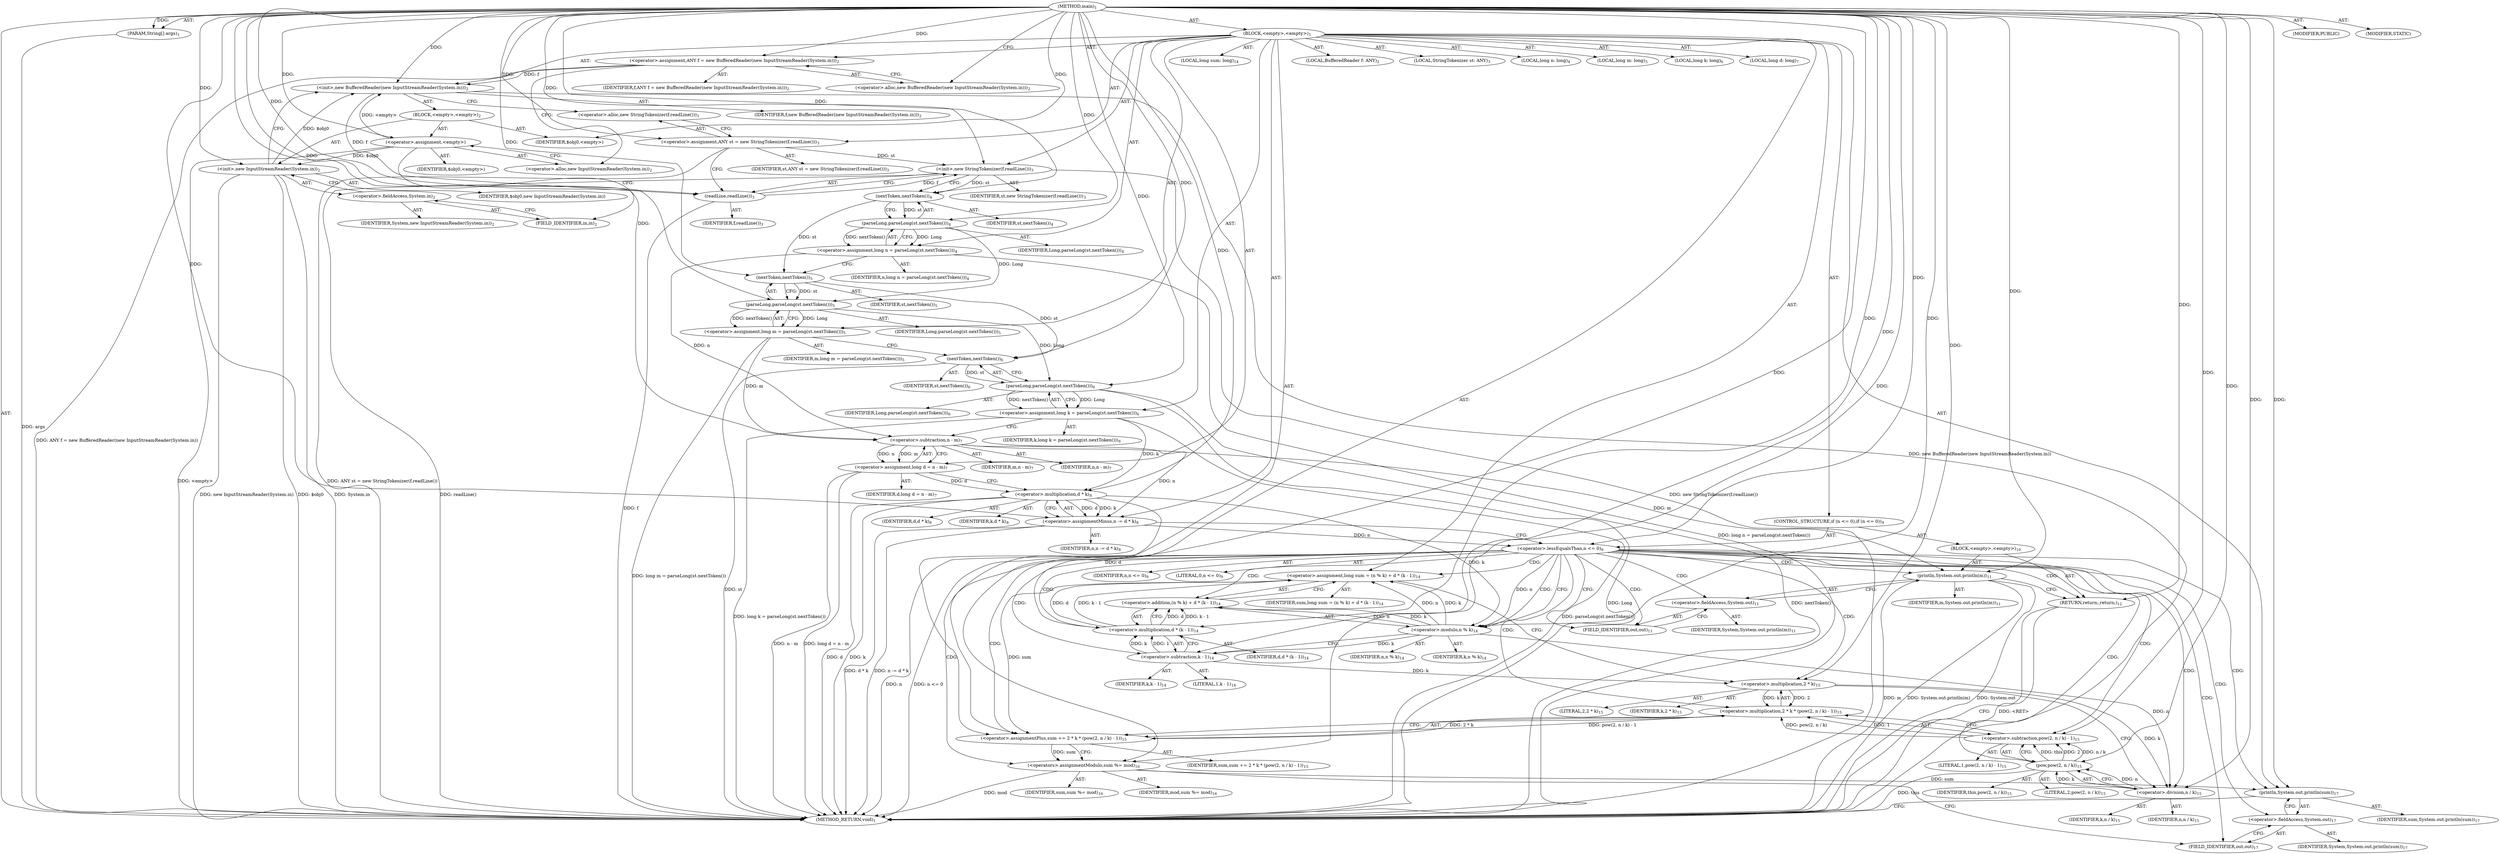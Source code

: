 digraph "main" {  
"21" [label = <(METHOD,main)<SUB>1</SUB>> ]
"22" [label = <(PARAM,String[] args)<SUB>1</SUB>> ]
"23" [label = <(BLOCK,&lt;empty&gt;,&lt;empty&gt;)<SUB>1</SUB>> ]
"4" [label = <(LOCAL,BufferedReader f: ANY)<SUB>2</SUB>> ]
"24" [label = <(&lt;operator&gt;.assignment,ANY f = new BufferedReader(new InputStreamReader(System.in)))<SUB>2</SUB>> ]
"25" [label = <(IDENTIFIER,f,ANY f = new BufferedReader(new InputStreamReader(System.in)))<SUB>2</SUB>> ]
"26" [label = <(&lt;operator&gt;.alloc,new BufferedReader(new InputStreamReader(System.in)))<SUB>2</SUB>> ]
"27" [label = <(&lt;init&gt;,new BufferedReader(new InputStreamReader(System.in)))<SUB>2</SUB>> ]
"3" [label = <(IDENTIFIER,f,new BufferedReader(new InputStreamReader(System.in)))<SUB>2</SUB>> ]
"28" [label = <(BLOCK,&lt;empty&gt;,&lt;empty&gt;)<SUB>2</SUB>> ]
"29" [label = <(&lt;operator&gt;.assignment,&lt;empty&gt;)> ]
"30" [label = <(IDENTIFIER,$obj0,&lt;empty&gt;)> ]
"31" [label = <(&lt;operator&gt;.alloc,new InputStreamReader(System.in))<SUB>2</SUB>> ]
"32" [label = <(&lt;init&gt;,new InputStreamReader(System.in))<SUB>2</SUB>> ]
"33" [label = <(IDENTIFIER,$obj0,new InputStreamReader(System.in))> ]
"34" [label = <(&lt;operator&gt;.fieldAccess,System.in)<SUB>2</SUB>> ]
"35" [label = <(IDENTIFIER,System,new InputStreamReader(System.in))<SUB>2</SUB>> ]
"36" [label = <(FIELD_IDENTIFIER,in,in)<SUB>2</SUB>> ]
"37" [label = <(IDENTIFIER,$obj0,&lt;empty&gt;)> ]
"6" [label = <(LOCAL,StringTokenizer st: ANY)<SUB>3</SUB>> ]
"38" [label = <(&lt;operator&gt;.assignment,ANY st = new StringTokenizer(f.readLine()))<SUB>3</SUB>> ]
"39" [label = <(IDENTIFIER,st,ANY st = new StringTokenizer(f.readLine()))<SUB>3</SUB>> ]
"40" [label = <(&lt;operator&gt;.alloc,new StringTokenizer(f.readLine()))<SUB>3</SUB>> ]
"41" [label = <(&lt;init&gt;,new StringTokenizer(f.readLine()))<SUB>3</SUB>> ]
"5" [label = <(IDENTIFIER,st,new StringTokenizer(f.readLine()))<SUB>3</SUB>> ]
"42" [label = <(readLine,readLine())<SUB>3</SUB>> ]
"43" [label = <(IDENTIFIER,f,readLine())<SUB>3</SUB>> ]
"44" [label = <(LOCAL,long n: long)<SUB>4</SUB>> ]
"45" [label = <(&lt;operator&gt;.assignment,long n = parseLong(st.nextToken()))<SUB>4</SUB>> ]
"46" [label = <(IDENTIFIER,n,long n = parseLong(st.nextToken()))<SUB>4</SUB>> ]
"47" [label = <(parseLong,parseLong(st.nextToken()))<SUB>4</SUB>> ]
"48" [label = <(IDENTIFIER,Long,parseLong(st.nextToken()))<SUB>4</SUB>> ]
"49" [label = <(nextToken,nextToken())<SUB>4</SUB>> ]
"50" [label = <(IDENTIFIER,st,nextToken())<SUB>4</SUB>> ]
"51" [label = <(LOCAL,long m: long)<SUB>5</SUB>> ]
"52" [label = <(&lt;operator&gt;.assignment,long m = parseLong(st.nextToken()))<SUB>5</SUB>> ]
"53" [label = <(IDENTIFIER,m,long m = parseLong(st.nextToken()))<SUB>5</SUB>> ]
"54" [label = <(parseLong,parseLong(st.nextToken()))<SUB>5</SUB>> ]
"55" [label = <(IDENTIFIER,Long,parseLong(st.nextToken()))<SUB>5</SUB>> ]
"56" [label = <(nextToken,nextToken())<SUB>5</SUB>> ]
"57" [label = <(IDENTIFIER,st,nextToken())<SUB>5</SUB>> ]
"58" [label = <(LOCAL,long k: long)<SUB>6</SUB>> ]
"59" [label = <(&lt;operator&gt;.assignment,long k = parseLong(st.nextToken()))<SUB>6</SUB>> ]
"60" [label = <(IDENTIFIER,k,long k = parseLong(st.nextToken()))<SUB>6</SUB>> ]
"61" [label = <(parseLong,parseLong(st.nextToken()))<SUB>6</SUB>> ]
"62" [label = <(IDENTIFIER,Long,parseLong(st.nextToken()))<SUB>6</SUB>> ]
"63" [label = <(nextToken,nextToken())<SUB>6</SUB>> ]
"64" [label = <(IDENTIFIER,st,nextToken())<SUB>6</SUB>> ]
"65" [label = <(LOCAL,long d: long)<SUB>7</SUB>> ]
"66" [label = <(&lt;operator&gt;.assignment,long d = n - m)<SUB>7</SUB>> ]
"67" [label = <(IDENTIFIER,d,long d = n - m)<SUB>7</SUB>> ]
"68" [label = <(&lt;operator&gt;.subtraction,n - m)<SUB>7</SUB>> ]
"69" [label = <(IDENTIFIER,n,n - m)<SUB>7</SUB>> ]
"70" [label = <(IDENTIFIER,m,n - m)<SUB>7</SUB>> ]
"71" [label = <(&lt;operator&gt;.assignmentMinus,n -= d * k)<SUB>8</SUB>> ]
"72" [label = <(IDENTIFIER,n,n -= d * k)<SUB>8</SUB>> ]
"73" [label = <(&lt;operator&gt;.multiplication,d * k)<SUB>8</SUB>> ]
"74" [label = <(IDENTIFIER,d,d * k)<SUB>8</SUB>> ]
"75" [label = <(IDENTIFIER,k,d * k)<SUB>8</SUB>> ]
"76" [label = <(CONTROL_STRUCTURE,if (n &lt;= 0),if (n &lt;= 0))<SUB>9</SUB>> ]
"77" [label = <(&lt;operator&gt;.lessEqualsThan,n &lt;= 0)<SUB>9</SUB>> ]
"78" [label = <(IDENTIFIER,n,n &lt;= 0)<SUB>9</SUB>> ]
"79" [label = <(LITERAL,0,n &lt;= 0)<SUB>9</SUB>> ]
"80" [label = <(BLOCK,&lt;empty&gt;,&lt;empty&gt;)<SUB>10</SUB>> ]
"81" [label = <(println,System.out.println(m))<SUB>11</SUB>> ]
"82" [label = <(&lt;operator&gt;.fieldAccess,System.out)<SUB>11</SUB>> ]
"83" [label = <(IDENTIFIER,System,System.out.println(m))<SUB>11</SUB>> ]
"84" [label = <(FIELD_IDENTIFIER,out,out)<SUB>11</SUB>> ]
"85" [label = <(IDENTIFIER,m,System.out.println(m))<SUB>11</SUB>> ]
"86" [label = <(RETURN,return;,return;)<SUB>12</SUB>> ]
"87" [label = <(LOCAL,long sum: long)<SUB>14</SUB>> ]
"88" [label = <(&lt;operator&gt;.assignment,long sum = (n % k) + d * (k - 1))<SUB>14</SUB>> ]
"89" [label = <(IDENTIFIER,sum,long sum = (n % k) + d * (k - 1))<SUB>14</SUB>> ]
"90" [label = <(&lt;operator&gt;.addition,(n % k) + d * (k - 1))<SUB>14</SUB>> ]
"91" [label = <(&lt;operator&gt;.modulo,n % k)<SUB>14</SUB>> ]
"92" [label = <(IDENTIFIER,n,n % k)<SUB>14</SUB>> ]
"93" [label = <(IDENTIFIER,k,n % k)<SUB>14</SUB>> ]
"94" [label = <(&lt;operator&gt;.multiplication,d * (k - 1))<SUB>14</SUB>> ]
"95" [label = <(IDENTIFIER,d,d * (k - 1))<SUB>14</SUB>> ]
"96" [label = <(&lt;operator&gt;.subtraction,k - 1)<SUB>14</SUB>> ]
"97" [label = <(IDENTIFIER,k,k - 1)<SUB>14</SUB>> ]
"98" [label = <(LITERAL,1,k - 1)<SUB>14</SUB>> ]
"99" [label = <(&lt;operator&gt;.assignmentPlus,sum += 2 * k * (pow(2, n / k) - 1))<SUB>15</SUB>> ]
"100" [label = <(IDENTIFIER,sum,sum += 2 * k * (pow(2, n / k) - 1))<SUB>15</SUB>> ]
"101" [label = <(&lt;operator&gt;.multiplication,2 * k * (pow(2, n / k) - 1))<SUB>15</SUB>> ]
"102" [label = <(&lt;operator&gt;.multiplication,2 * k)<SUB>15</SUB>> ]
"103" [label = <(LITERAL,2,2 * k)<SUB>15</SUB>> ]
"104" [label = <(IDENTIFIER,k,2 * k)<SUB>15</SUB>> ]
"105" [label = <(&lt;operator&gt;.subtraction,pow(2, n / k) - 1)<SUB>15</SUB>> ]
"106" [label = <(pow,pow(2, n / k))<SUB>15</SUB>> ]
"107" [label = <(IDENTIFIER,this,pow(2, n / k))<SUB>15</SUB>> ]
"108" [label = <(LITERAL,2,pow(2, n / k))<SUB>15</SUB>> ]
"109" [label = <(&lt;operator&gt;.division,n / k)<SUB>15</SUB>> ]
"110" [label = <(IDENTIFIER,n,n / k)<SUB>15</SUB>> ]
"111" [label = <(IDENTIFIER,k,n / k)<SUB>15</SUB>> ]
"112" [label = <(LITERAL,1,pow(2, n / k) - 1)<SUB>15</SUB>> ]
"113" [label = <(&lt;operators&gt;.assignmentModulo,sum %= mod)<SUB>16</SUB>> ]
"114" [label = <(IDENTIFIER,sum,sum %= mod)<SUB>16</SUB>> ]
"115" [label = <(IDENTIFIER,mod,sum %= mod)<SUB>16</SUB>> ]
"116" [label = <(println,System.out.println(sum))<SUB>17</SUB>> ]
"117" [label = <(&lt;operator&gt;.fieldAccess,System.out)<SUB>17</SUB>> ]
"118" [label = <(IDENTIFIER,System,System.out.println(sum))<SUB>17</SUB>> ]
"119" [label = <(FIELD_IDENTIFIER,out,out)<SUB>17</SUB>> ]
"120" [label = <(IDENTIFIER,sum,System.out.println(sum))<SUB>17</SUB>> ]
"121" [label = <(MODIFIER,PUBLIC)> ]
"122" [label = <(MODIFIER,STATIC)> ]
"123" [label = <(METHOD_RETURN,void)<SUB>1</SUB>> ]
  "21" -> "22"  [ label = "AST: "] 
  "21" -> "23"  [ label = "AST: "] 
  "21" -> "121"  [ label = "AST: "] 
  "21" -> "122"  [ label = "AST: "] 
  "21" -> "123"  [ label = "AST: "] 
  "23" -> "4"  [ label = "AST: "] 
  "23" -> "24"  [ label = "AST: "] 
  "23" -> "27"  [ label = "AST: "] 
  "23" -> "6"  [ label = "AST: "] 
  "23" -> "38"  [ label = "AST: "] 
  "23" -> "41"  [ label = "AST: "] 
  "23" -> "44"  [ label = "AST: "] 
  "23" -> "45"  [ label = "AST: "] 
  "23" -> "51"  [ label = "AST: "] 
  "23" -> "52"  [ label = "AST: "] 
  "23" -> "58"  [ label = "AST: "] 
  "23" -> "59"  [ label = "AST: "] 
  "23" -> "65"  [ label = "AST: "] 
  "23" -> "66"  [ label = "AST: "] 
  "23" -> "71"  [ label = "AST: "] 
  "23" -> "76"  [ label = "AST: "] 
  "23" -> "87"  [ label = "AST: "] 
  "23" -> "88"  [ label = "AST: "] 
  "23" -> "99"  [ label = "AST: "] 
  "23" -> "113"  [ label = "AST: "] 
  "23" -> "116"  [ label = "AST: "] 
  "24" -> "25"  [ label = "AST: "] 
  "24" -> "26"  [ label = "AST: "] 
  "27" -> "3"  [ label = "AST: "] 
  "27" -> "28"  [ label = "AST: "] 
  "28" -> "29"  [ label = "AST: "] 
  "28" -> "32"  [ label = "AST: "] 
  "28" -> "37"  [ label = "AST: "] 
  "29" -> "30"  [ label = "AST: "] 
  "29" -> "31"  [ label = "AST: "] 
  "32" -> "33"  [ label = "AST: "] 
  "32" -> "34"  [ label = "AST: "] 
  "34" -> "35"  [ label = "AST: "] 
  "34" -> "36"  [ label = "AST: "] 
  "38" -> "39"  [ label = "AST: "] 
  "38" -> "40"  [ label = "AST: "] 
  "41" -> "5"  [ label = "AST: "] 
  "41" -> "42"  [ label = "AST: "] 
  "42" -> "43"  [ label = "AST: "] 
  "45" -> "46"  [ label = "AST: "] 
  "45" -> "47"  [ label = "AST: "] 
  "47" -> "48"  [ label = "AST: "] 
  "47" -> "49"  [ label = "AST: "] 
  "49" -> "50"  [ label = "AST: "] 
  "52" -> "53"  [ label = "AST: "] 
  "52" -> "54"  [ label = "AST: "] 
  "54" -> "55"  [ label = "AST: "] 
  "54" -> "56"  [ label = "AST: "] 
  "56" -> "57"  [ label = "AST: "] 
  "59" -> "60"  [ label = "AST: "] 
  "59" -> "61"  [ label = "AST: "] 
  "61" -> "62"  [ label = "AST: "] 
  "61" -> "63"  [ label = "AST: "] 
  "63" -> "64"  [ label = "AST: "] 
  "66" -> "67"  [ label = "AST: "] 
  "66" -> "68"  [ label = "AST: "] 
  "68" -> "69"  [ label = "AST: "] 
  "68" -> "70"  [ label = "AST: "] 
  "71" -> "72"  [ label = "AST: "] 
  "71" -> "73"  [ label = "AST: "] 
  "73" -> "74"  [ label = "AST: "] 
  "73" -> "75"  [ label = "AST: "] 
  "76" -> "77"  [ label = "AST: "] 
  "76" -> "80"  [ label = "AST: "] 
  "77" -> "78"  [ label = "AST: "] 
  "77" -> "79"  [ label = "AST: "] 
  "80" -> "81"  [ label = "AST: "] 
  "80" -> "86"  [ label = "AST: "] 
  "81" -> "82"  [ label = "AST: "] 
  "81" -> "85"  [ label = "AST: "] 
  "82" -> "83"  [ label = "AST: "] 
  "82" -> "84"  [ label = "AST: "] 
  "88" -> "89"  [ label = "AST: "] 
  "88" -> "90"  [ label = "AST: "] 
  "90" -> "91"  [ label = "AST: "] 
  "90" -> "94"  [ label = "AST: "] 
  "91" -> "92"  [ label = "AST: "] 
  "91" -> "93"  [ label = "AST: "] 
  "94" -> "95"  [ label = "AST: "] 
  "94" -> "96"  [ label = "AST: "] 
  "96" -> "97"  [ label = "AST: "] 
  "96" -> "98"  [ label = "AST: "] 
  "99" -> "100"  [ label = "AST: "] 
  "99" -> "101"  [ label = "AST: "] 
  "101" -> "102"  [ label = "AST: "] 
  "101" -> "105"  [ label = "AST: "] 
  "102" -> "103"  [ label = "AST: "] 
  "102" -> "104"  [ label = "AST: "] 
  "105" -> "106"  [ label = "AST: "] 
  "105" -> "112"  [ label = "AST: "] 
  "106" -> "107"  [ label = "AST: "] 
  "106" -> "108"  [ label = "AST: "] 
  "106" -> "109"  [ label = "AST: "] 
  "109" -> "110"  [ label = "AST: "] 
  "109" -> "111"  [ label = "AST: "] 
  "113" -> "114"  [ label = "AST: "] 
  "113" -> "115"  [ label = "AST: "] 
  "116" -> "117"  [ label = "AST: "] 
  "116" -> "120"  [ label = "AST: "] 
  "117" -> "118"  [ label = "AST: "] 
  "117" -> "119"  [ label = "AST: "] 
  "24" -> "31"  [ label = "CFG: "] 
  "27" -> "40"  [ label = "CFG: "] 
  "38" -> "42"  [ label = "CFG: "] 
  "41" -> "49"  [ label = "CFG: "] 
  "45" -> "56"  [ label = "CFG: "] 
  "52" -> "63"  [ label = "CFG: "] 
  "59" -> "68"  [ label = "CFG: "] 
  "66" -> "73"  [ label = "CFG: "] 
  "71" -> "77"  [ label = "CFG: "] 
  "88" -> "102"  [ label = "CFG: "] 
  "99" -> "113"  [ label = "CFG: "] 
  "113" -> "119"  [ label = "CFG: "] 
  "116" -> "123"  [ label = "CFG: "] 
  "26" -> "24"  [ label = "CFG: "] 
  "40" -> "38"  [ label = "CFG: "] 
  "42" -> "41"  [ label = "CFG: "] 
  "47" -> "45"  [ label = "CFG: "] 
  "54" -> "52"  [ label = "CFG: "] 
  "61" -> "59"  [ label = "CFG: "] 
  "68" -> "66"  [ label = "CFG: "] 
  "73" -> "71"  [ label = "CFG: "] 
  "77" -> "84"  [ label = "CFG: "] 
  "77" -> "91"  [ label = "CFG: "] 
  "90" -> "88"  [ label = "CFG: "] 
  "101" -> "99"  [ label = "CFG: "] 
  "117" -> "116"  [ label = "CFG: "] 
  "29" -> "36"  [ label = "CFG: "] 
  "32" -> "27"  [ label = "CFG: "] 
  "49" -> "47"  [ label = "CFG: "] 
  "56" -> "54"  [ label = "CFG: "] 
  "63" -> "61"  [ label = "CFG: "] 
  "81" -> "86"  [ label = "CFG: "] 
  "86" -> "123"  [ label = "CFG: "] 
  "91" -> "96"  [ label = "CFG: "] 
  "94" -> "90"  [ label = "CFG: "] 
  "102" -> "109"  [ label = "CFG: "] 
  "105" -> "101"  [ label = "CFG: "] 
  "119" -> "117"  [ label = "CFG: "] 
  "31" -> "29"  [ label = "CFG: "] 
  "34" -> "32"  [ label = "CFG: "] 
  "82" -> "81"  [ label = "CFG: "] 
  "96" -> "94"  [ label = "CFG: "] 
  "106" -> "105"  [ label = "CFG: "] 
  "36" -> "34"  [ label = "CFG: "] 
  "84" -> "82"  [ label = "CFG: "] 
  "109" -> "106"  [ label = "CFG: "] 
  "21" -> "26"  [ label = "CFG: "] 
  "86" -> "123"  [ label = "DDG: &lt;RET&gt;"] 
  "22" -> "123"  [ label = "DDG: args"] 
  "24" -> "123"  [ label = "DDG: ANY f = new BufferedReader(new InputStreamReader(System.in))"] 
  "29" -> "123"  [ label = "DDG: &lt;empty&gt;"] 
  "32" -> "123"  [ label = "DDG: $obj0"] 
  "32" -> "123"  [ label = "DDG: System.in"] 
  "32" -> "123"  [ label = "DDG: new InputStreamReader(System.in)"] 
  "27" -> "123"  [ label = "DDG: new BufferedReader(new InputStreamReader(System.in))"] 
  "38" -> "123"  [ label = "DDG: ANY st = new StringTokenizer(f.readLine())"] 
  "42" -> "123"  [ label = "DDG: f"] 
  "41" -> "123"  [ label = "DDG: readLine()"] 
  "41" -> "123"  [ label = "DDG: new StringTokenizer(f.readLine())"] 
  "45" -> "123"  [ label = "DDG: long n = parseLong(st.nextToken())"] 
  "52" -> "123"  [ label = "DDG: long m = parseLong(st.nextToken())"] 
  "61" -> "123"  [ label = "DDG: Long"] 
  "63" -> "123"  [ label = "DDG: st"] 
  "61" -> "123"  [ label = "DDG: nextToken()"] 
  "59" -> "123"  [ label = "DDG: parseLong(st.nextToken())"] 
  "59" -> "123"  [ label = "DDG: long k = parseLong(st.nextToken())"] 
  "66" -> "123"  [ label = "DDG: n - m"] 
  "66" -> "123"  [ label = "DDG: long d = n - m"] 
  "73" -> "123"  [ label = "DDG: d"] 
  "73" -> "123"  [ label = "DDG: k"] 
  "71" -> "123"  [ label = "DDG: d * k"] 
  "71" -> "123"  [ label = "DDG: n -= d * k"] 
  "77" -> "123"  [ label = "DDG: n"] 
  "77" -> "123"  [ label = "DDG: n &lt;= 0"] 
  "81" -> "123"  [ label = "DDG: System.out"] 
  "81" -> "123"  [ label = "DDG: m"] 
  "81" -> "123"  [ label = "DDG: System.out.println(m)"] 
  "106" -> "123"  [ label = "DDG: this"] 
  "113" -> "123"  [ label = "DDG: mod"] 
  "21" -> "22"  [ label = "DDG: "] 
  "21" -> "24"  [ label = "DDG: "] 
  "21" -> "38"  [ label = "DDG: "] 
  "47" -> "45"  [ label = "DDG: Long"] 
  "47" -> "45"  [ label = "DDG: nextToken()"] 
  "54" -> "52"  [ label = "DDG: Long"] 
  "54" -> "52"  [ label = "DDG: nextToken()"] 
  "61" -> "59"  [ label = "DDG: Long"] 
  "61" -> "59"  [ label = "DDG: nextToken()"] 
  "68" -> "66"  [ label = "DDG: n"] 
  "68" -> "66"  [ label = "DDG: m"] 
  "73" -> "71"  [ label = "DDG: d"] 
  "73" -> "71"  [ label = "DDG: k"] 
  "91" -> "88"  [ label = "DDG: n"] 
  "91" -> "88"  [ label = "DDG: k"] 
  "94" -> "88"  [ label = "DDG: d"] 
  "94" -> "88"  [ label = "DDG: k - 1"] 
  "101" -> "99"  [ label = "DDG: 2 * k"] 
  "101" -> "99"  [ label = "DDG: pow(2, n / k) - 1"] 
  "21" -> "113"  [ label = "DDG: "] 
  "24" -> "27"  [ label = "DDG: f"] 
  "21" -> "27"  [ label = "DDG: "] 
  "29" -> "27"  [ label = "DDG: &lt;empty&gt;"] 
  "32" -> "27"  [ label = "DDG: $obj0"] 
  "38" -> "41"  [ label = "DDG: st"] 
  "21" -> "41"  [ label = "DDG: "] 
  "42" -> "41"  [ label = "DDG: f"] 
  "68" -> "71"  [ label = "DDG: n"] 
  "21" -> "71"  [ label = "DDG: "] 
  "88" -> "99"  [ label = "DDG: sum"] 
  "21" -> "99"  [ label = "DDG: "] 
  "99" -> "113"  [ label = "DDG: sum"] 
  "113" -> "116"  [ label = "DDG: sum"] 
  "21" -> "116"  [ label = "DDG: "] 
  "21" -> "29"  [ label = "DDG: "] 
  "21" -> "37"  [ label = "DDG: "] 
  "27" -> "42"  [ label = "DDG: f"] 
  "21" -> "42"  [ label = "DDG: "] 
  "21" -> "47"  [ label = "DDG: "] 
  "49" -> "47"  [ label = "DDG: st"] 
  "47" -> "54"  [ label = "DDG: Long"] 
  "21" -> "54"  [ label = "DDG: "] 
  "56" -> "54"  [ label = "DDG: st"] 
  "54" -> "61"  [ label = "DDG: Long"] 
  "21" -> "61"  [ label = "DDG: "] 
  "63" -> "61"  [ label = "DDG: st"] 
  "45" -> "68"  [ label = "DDG: n"] 
  "21" -> "68"  [ label = "DDG: "] 
  "52" -> "68"  [ label = "DDG: m"] 
  "66" -> "73"  [ label = "DDG: d"] 
  "21" -> "73"  [ label = "DDG: "] 
  "59" -> "73"  [ label = "DDG: k"] 
  "71" -> "77"  [ label = "DDG: n"] 
  "21" -> "77"  [ label = "DDG: "] 
  "21" -> "86"  [ label = "DDG: "] 
  "91" -> "90"  [ label = "DDG: n"] 
  "91" -> "90"  [ label = "DDG: k"] 
  "94" -> "90"  [ label = "DDG: d"] 
  "94" -> "90"  [ label = "DDG: k - 1"] 
  "102" -> "101"  [ label = "DDG: 2"] 
  "102" -> "101"  [ label = "DDG: k"] 
  "105" -> "101"  [ label = "DDG: pow(2, n / k)"] 
  "105" -> "101"  [ label = "DDG: 1"] 
  "29" -> "32"  [ label = "DDG: $obj0"] 
  "21" -> "32"  [ label = "DDG: "] 
  "41" -> "49"  [ label = "DDG: st"] 
  "21" -> "49"  [ label = "DDG: "] 
  "49" -> "56"  [ label = "DDG: st"] 
  "21" -> "56"  [ label = "DDG: "] 
  "56" -> "63"  [ label = "DDG: st"] 
  "21" -> "63"  [ label = "DDG: "] 
  "68" -> "81"  [ label = "DDG: m"] 
  "21" -> "81"  [ label = "DDG: "] 
  "77" -> "91"  [ label = "DDG: n"] 
  "21" -> "91"  [ label = "DDG: "] 
  "73" -> "91"  [ label = "DDG: k"] 
  "73" -> "94"  [ label = "DDG: d"] 
  "21" -> "94"  [ label = "DDG: "] 
  "96" -> "94"  [ label = "DDG: k"] 
  "96" -> "94"  [ label = "DDG: 1"] 
  "21" -> "102"  [ label = "DDG: "] 
  "96" -> "102"  [ label = "DDG: k"] 
  "106" -> "105"  [ label = "DDG: this"] 
  "106" -> "105"  [ label = "DDG: 2"] 
  "106" -> "105"  [ label = "DDG: n / k"] 
  "21" -> "105"  [ label = "DDG: "] 
  "91" -> "96"  [ label = "DDG: k"] 
  "21" -> "96"  [ label = "DDG: "] 
  "21" -> "106"  [ label = "DDG: "] 
  "109" -> "106"  [ label = "DDG: n"] 
  "109" -> "106"  [ label = "DDG: k"] 
  "91" -> "109"  [ label = "DDG: n"] 
  "21" -> "109"  [ label = "DDG: "] 
  "102" -> "109"  [ label = "DDG: k"] 
  "77" -> "94"  [ label = "CDG: "] 
  "77" -> "96"  [ label = "CDG: "] 
  "77" -> "113"  [ label = "CDG: "] 
  "77" -> "105"  [ label = "CDG: "] 
  "77" -> "116"  [ label = "CDG: "] 
  "77" -> "99"  [ label = "CDG: "] 
  "77" -> "81"  [ label = "CDG: "] 
  "77" -> "84"  [ label = "CDG: "] 
  "77" -> "102"  [ label = "CDG: "] 
  "77" -> "88"  [ label = "CDG: "] 
  "77" -> "119"  [ label = "CDG: "] 
  "77" -> "117"  [ label = "CDG: "] 
  "77" -> "106"  [ label = "CDG: "] 
  "77" -> "91"  [ label = "CDG: "] 
  "77" -> "82"  [ label = "CDG: "] 
  "77" -> "101"  [ label = "CDG: "] 
  "77" -> "90"  [ label = "CDG: "] 
  "77" -> "109"  [ label = "CDG: "] 
  "77" -> "86"  [ label = "CDG: "] 
}
